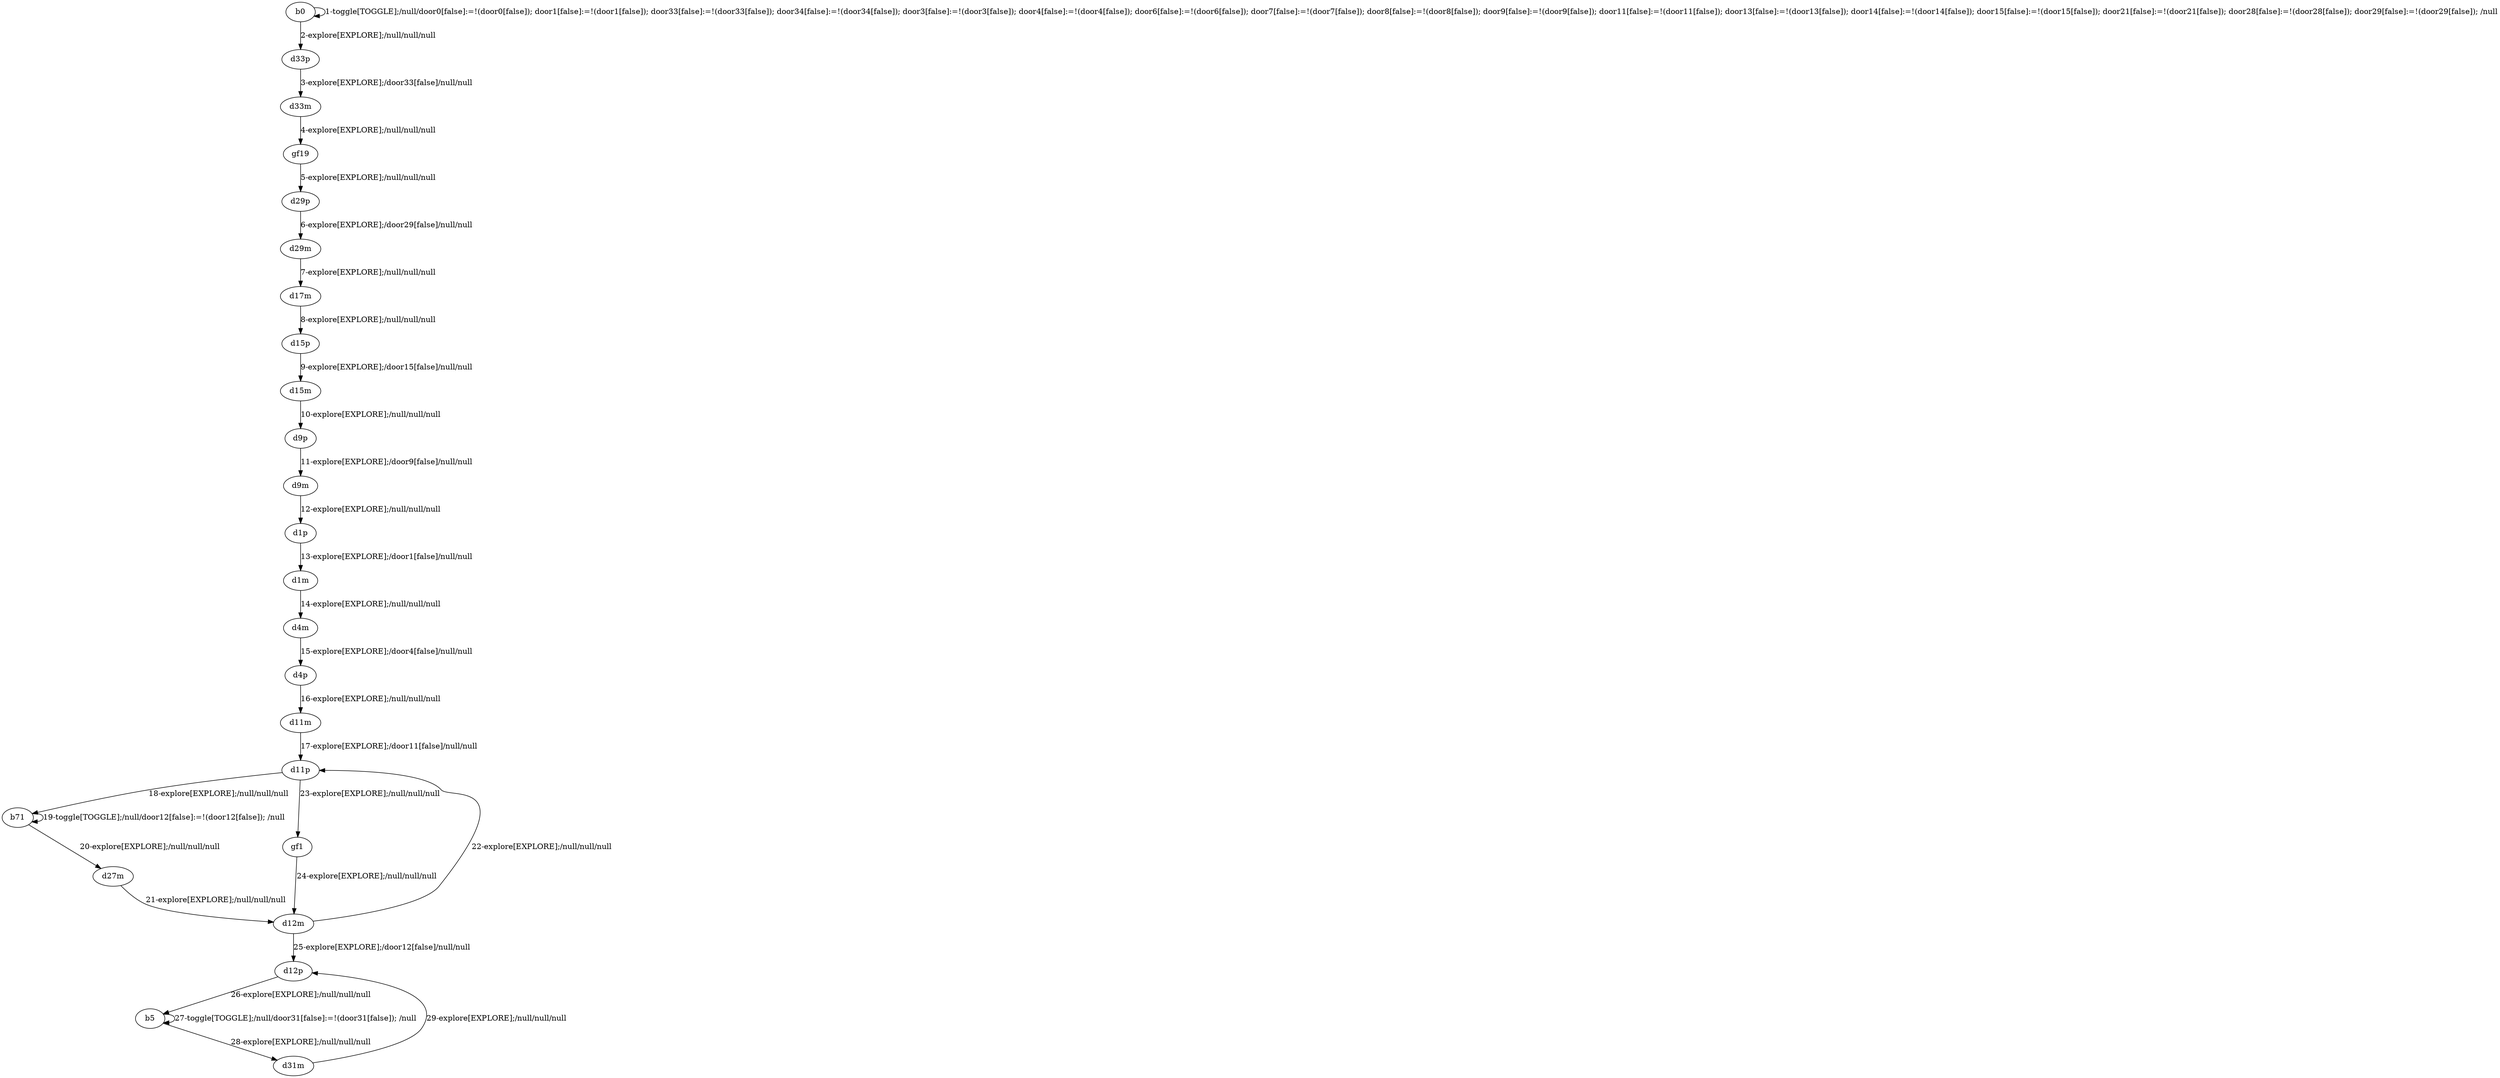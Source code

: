 # Total number of goals covered by this test: 1
# d31m --> d12p

digraph g {
"b0" -> "b0" [label = "1-toggle[TOGGLE];/null/door0[false]:=!(door0[false]); door1[false]:=!(door1[false]); door33[false]:=!(door33[false]); door34[false]:=!(door34[false]); door3[false]:=!(door3[false]); door4[false]:=!(door4[false]); door6[false]:=!(door6[false]); door7[false]:=!(door7[false]); door8[false]:=!(door8[false]); door9[false]:=!(door9[false]); door11[false]:=!(door11[false]); door13[false]:=!(door13[false]); door14[false]:=!(door14[false]); door15[false]:=!(door15[false]); door21[false]:=!(door21[false]); door28[false]:=!(door28[false]); door29[false]:=!(door29[false]); /null"];
"b0" -> "d33p" [label = "2-explore[EXPLORE];/null/null/null"];
"d33p" -> "d33m" [label = "3-explore[EXPLORE];/door33[false]/null/null"];
"d33m" -> "gf19" [label = "4-explore[EXPLORE];/null/null/null"];
"gf19" -> "d29p" [label = "5-explore[EXPLORE];/null/null/null"];
"d29p" -> "d29m" [label = "6-explore[EXPLORE];/door29[false]/null/null"];
"d29m" -> "d17m" [label = "7-explore[EXPLORE];/null/null/null"];
"d17m" -> "d15p" [label = "8-explore[EXPLORE];/null/null/null"];
"d15p" -> "d15m" [label = "9-explore[EXPLORE];/door15[false]/null/null"];
"d15m" -> "d9p" [label = "10-explore[EXPLORE];/null/null/null"];
"d9p" -> "d9m" [label = "11-explore[EXPLORE];/door9[false]/null/null"];
"d9m" -> "d1p" [label = "12-explore[EXPLORE];/null/null/null"];
"d1p" -> "d1m" [label = "13-explore[EXPLORE];/door1[false]/null/null"];
"d1m" -> "d4m" [label = "14-explore[EXPLORE];/null/null/null"];
"d4m" -> "d4p" [label = "15-explore[EXPLORE];/door4[false]/null/null"];
"d4p" -> "d11m" [label = "16-explore[EXPLORE];/null/null/null"];
"d11m" -> "d11p" [label = "17-explore[EXPLORE];/door11[false]/null/null"];
"d11p" -> "b71" [label = "18-explore[EXPLORE];/null/null/null"];
"b71" -> "b71" [label = "19-toggle[TOGGLE];/null/door12[false]:=!(door12[false]); /null"];
"b71" -> "d27m" [label = "20-explore[EXPLORE];/null/null/null"];
"d27m" -> "d12m" [label = "21-explore[EXPLORE];/null/null/null"];
"d12m" -> "d11p" [label = "22-explore[EXPLORE];/null/null/null"];
"d11p" -> "gf1" [label = "23-explore[EXPLORE];/null/null/null"];
"gf1" -> "d12m" [label = "24-explore[EXPLORE];/null/null/null"];
"d12m" -> "d12p" [label = "25-explore[EXPLORE];/door12[false]/null/null"];
"d12p" -> "b5" [label = "26-explore[EXPLORE];/null/null/null"];
"b5" -> "b5" [label = "27-toggle[TOGGLE];/null/door31[false]:=!(door31[false]); /null"];
"b5" -> "d31m" [label = "28-explore[EXPLORE];/null/null/null"];
"d31m" -> "d12p" [label = "29-explore[EXPLORE];/null/null/null"];
}